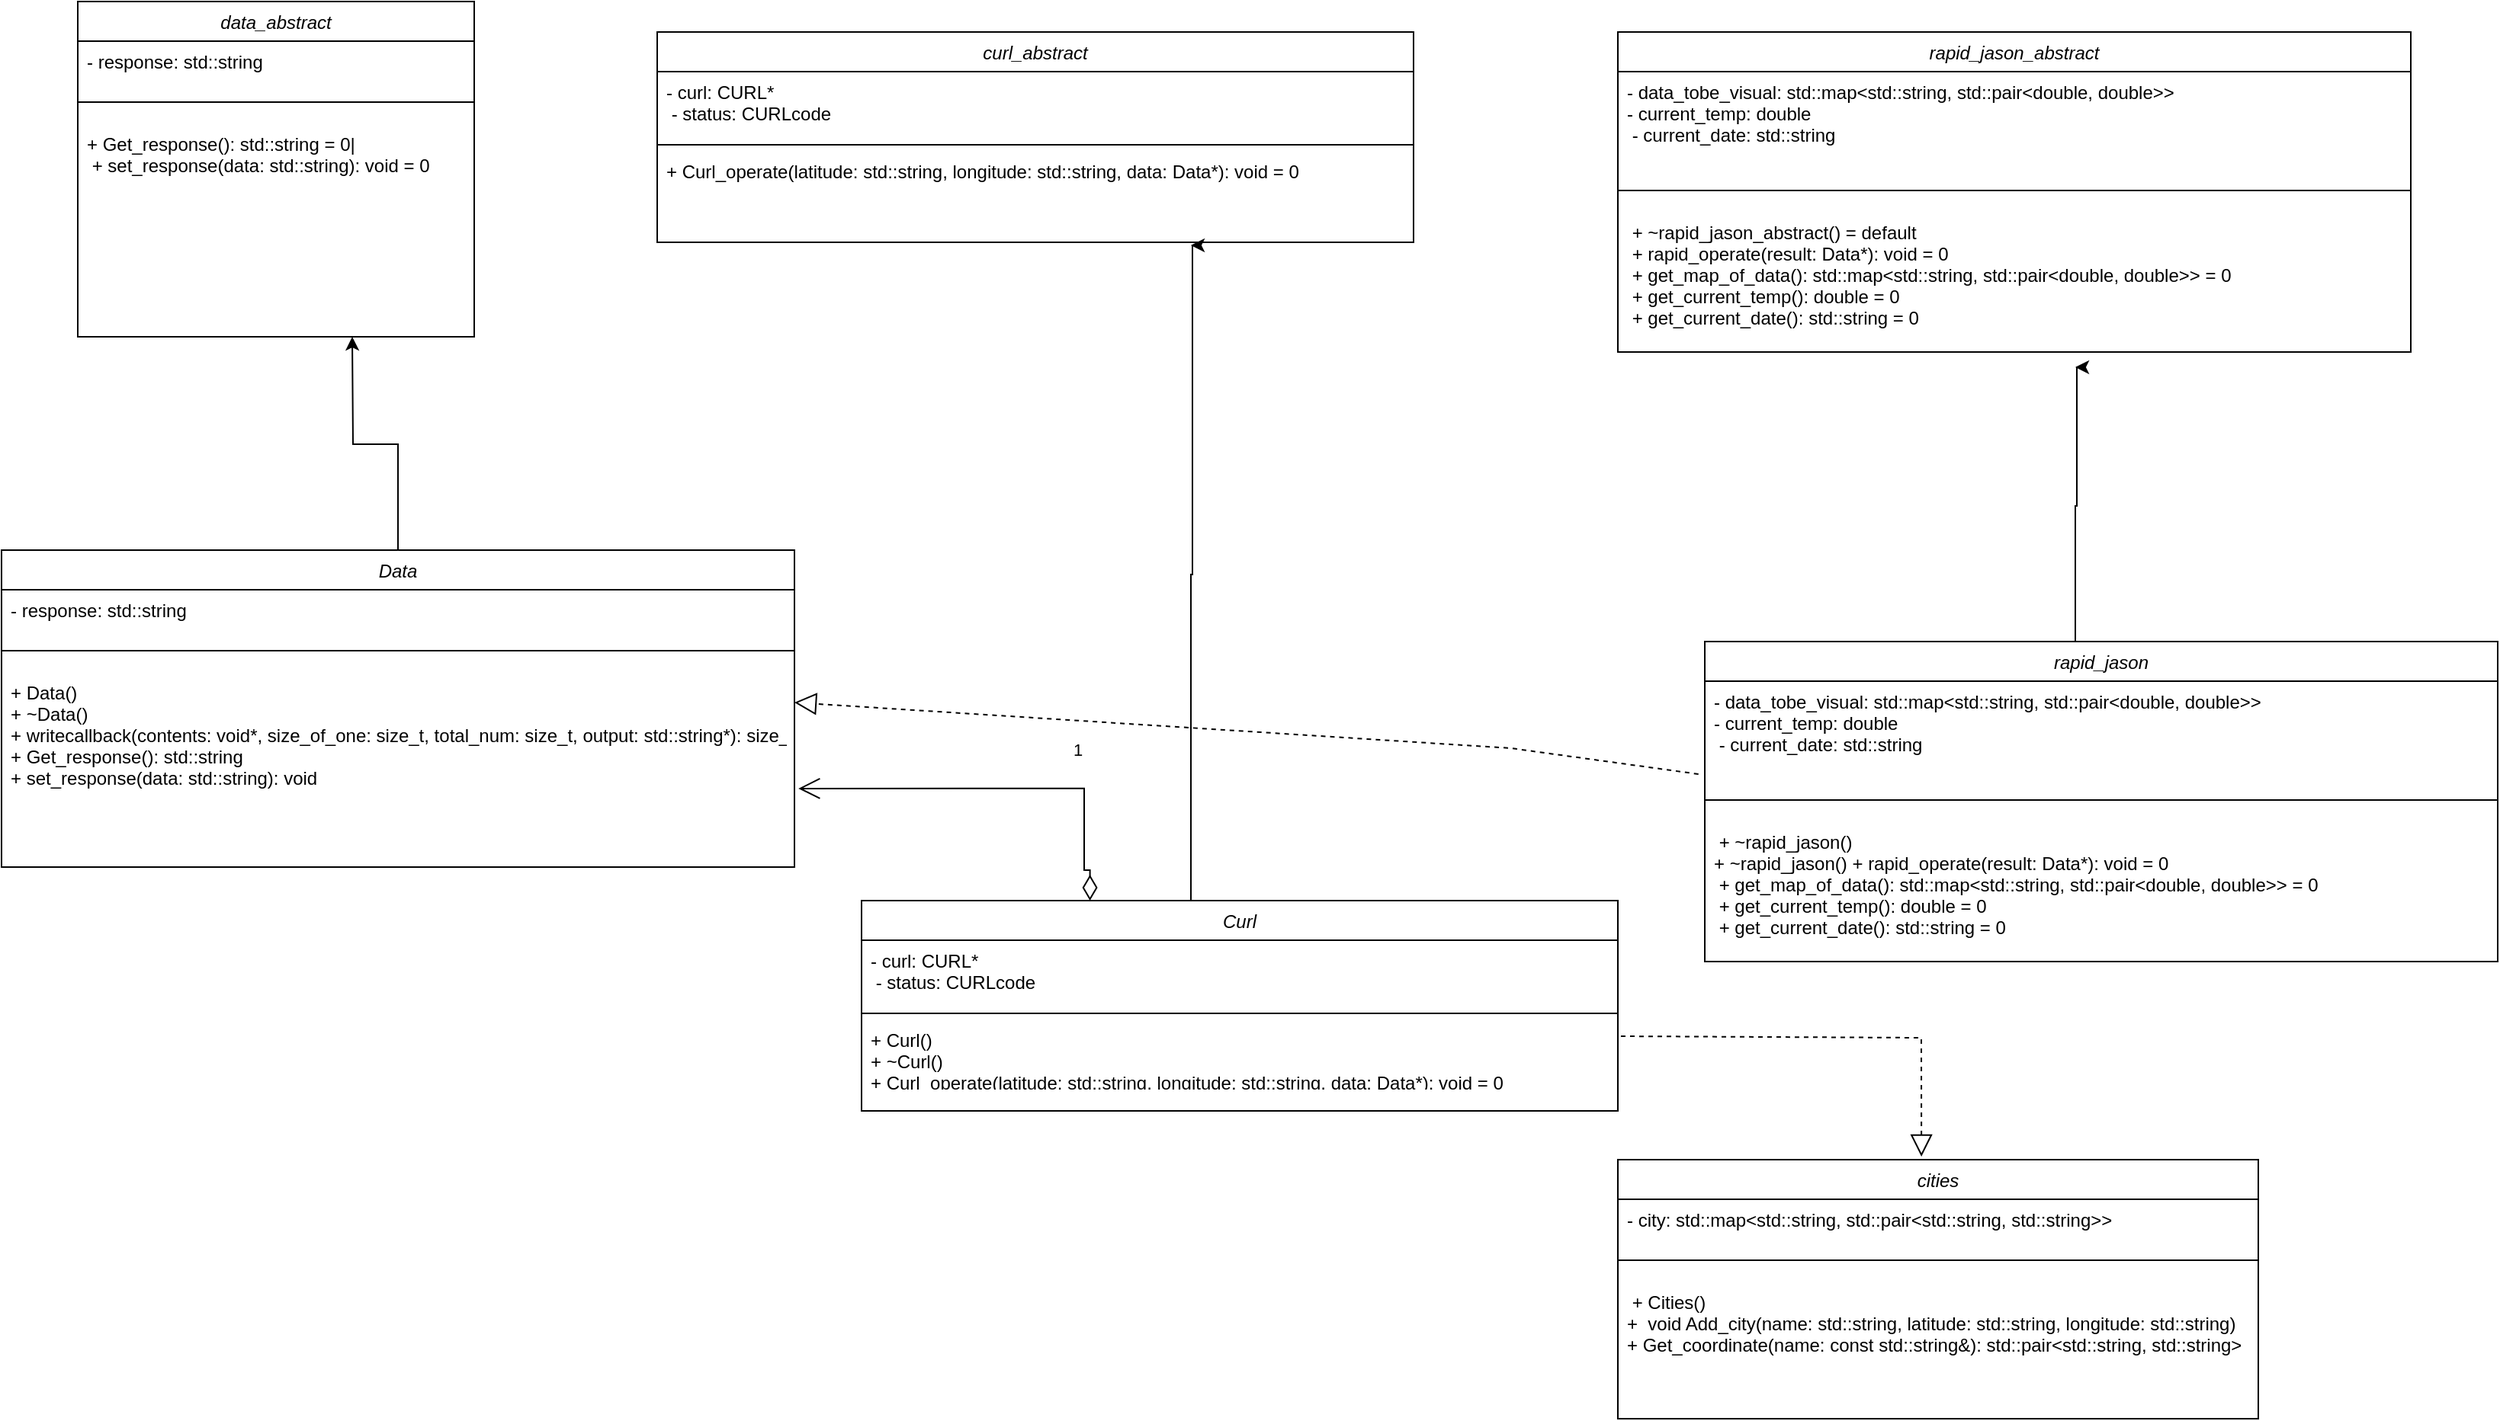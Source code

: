 <mxfile version="25.0.3">
  <diagram id="C5RBs43oDa-KdzZeNtuy" name="Page-1">
    <mxGraphModel dx="2189" dy="1964" grid="1" gridSize="10" guides="1" tooltips="1" connect="1" arrows="1" fold="1" page="1" pageScale="1" pageWidth="827" pageHeight="1169" math="0" shadow="0">
      <root>
        <mxCell id="WIyWlLk6GJQsqaUBKTNV-0" />
        <mxCell id="WIyWlLk6GJQsqaUBKTNV-1" parent="WIyWlLk6GJQsqaUBKTNV-0" />
        <mxCell id="ouwfueKj6tljwq0jm7fx-0" value="curl_abstract " style="swimlane;fontStyle=2;align=center;verticalAlign=top;childLayout=stackLayout;horizontal=1;startSize=26;horizontalStack=0;resizeParent=1;resizeLast=0;collapsible=1;marginBottom=0;rounded=0;shadow=0;strokeWidth=1;" vertex="1" parent="WIyWlLk6GJQsqaUBKTNV-1">
          <mxGeometry x="140" y="-180" width="496" height="138" as="geometry">
            <mxRectangle x="230" y="140" width="160" height="26" as="alternateBounds" />
          </mxGeometry>
        </mxCell>
        <mxCell id="ouwfueKj6tljwq0jm7fx-1" value="- curl: CURL* &#xa; - status: CURLcode " style="text;align=left;verticalAlign=top;spacingLeft=4;spacingRight=4;overflow=hidden;rotatable=0;points=[[0,0.5],[1,0.5]];portConstraint=eastwest;" vertex="1" parent="ouwfueKj6tljwq0jm7fx-0">
          <mxGeometry y="26" width="496" height="44" as="geometry" />
        </mxCell>
        <mxCell id="ouwfueKj6tljwq0jm7fx-4" value="" style="line;html=1;strokeWidth=1;align=left;verticalAlign=middle;spacingTop=-1;spacingLeft=3;spacingRight=3;rotatable=0;labelPosition=right;points=[];portConstraint=eastwest;" vertex="1" parent="ouwfueKj6tljwq0jm7fx-0">
          <mxGeometry y="70" width="496" height="8" as="geometry" />
        </mxCell>
        <mxCell id="ouwfueKj6tljwq0jm7fx-5" value="+ Curl_operate(latitude: std::string, longitude: std::string, data: Data*): void = 0" style="text;align=left;verticalAlign=top;spacingLeft=4;spacingRight=4;overflow=hidden;rotatable=0;points=[[0,0.5],[1,0.5]];portConstraint=eastwest;" vertex="1" parent="ouwfueKj6tljwq0jm7fx-0">
          <mxGeometry y="78" width="496" height="42" as="geometry" />
        </mxCell>
        <mxCell id="ouwfueKj6tljwq0jm7fx-6" value="cities" style="swimlane;fontStyle=2;align=center;verticalAlign=top;childLayout=stackLayout;horizontal=1;startSize=26;horizontalStack=0;resizeParent=1;resizeLast=0;collapsible=1;marginBottom=0;rounded=0;shadow=0;strokeWidth=1;" vertex="1" parent="WIyWlLk6GJQsqaUBKTNV-1">
          <mxGeometry x="770" y="560" width="420" height="170" as="geometry">
            <mxRectangle x="10" y="180" width="160" height="26" as="alternateBounds" />
          </mxGeometry>
        </mxCell>
        <mxCell id="ouwfueKj6tljwq0jm7fx-3" value="- city: std::map&lt;std::string, std::pair&lt;std::string, std::string&gt;&gt;" style="text;align=left;verticalAlign=top;spacingLeft=4;spacingRight=4;overflow=hidden;rotatable=0;points=[[0,0.5],[1,0.5]];portConstraint=eastwest;rounded=0;shadow=0;html=0;" vertex="1" parent="ouwfueKj6tljwq0jm7fx-6">
          <mxGeometry y="26" width="420" height="26" as="geometry" />
        </mxCell>
        <mxCell id="ouwfueKj6tljwq0jm7fx-10" value="" style="line;html=1;strokeWidth=1;align=left;verticalAlign=middle;spacingTop=-1;spacingLeft=3;spacingRight=3;rotatable=0;labelPosition=right;points=[];portConstraint=eastwest;" vertex="1" parent="ouwfueKj6tljwq0jm7fx-6">
          <mxGeometry y="52" width="420" height="28" as="geometry" />
        </mxCell>
        <mxCell id="ouwfueKj6tljwq0jm7fx-7" value=" + Cities() &#xa;+  void Add_city(name: std::string, latitude: std::string, longitude: std::string)&#xa;+ Get_coordinate(name: const std::string&amp;): std::pair&lt;std::string, std::string&gt; " style="text;align=left;verticalAlign=top;spacingLeft=4;spacingRight=4;overflow=hidden;rotatable=0;points=[[0,0.5],[1,0.5]];portConstraint=eastwest;" vertex="1" parent="ouwfueKj6tljwq0jm7fx-6">
          <mxGeometry y="80" width="420" height="64" as="geometry" />
        </mxCell>
        <mxCell id="ouwfueKj6tljwq0jm7fx-41" style="edgeStyle=orthogonalEdgeStyle;rounded=0;orthogonalLoop=1;jettySize=auto;html=1;" edge="1" parent="WIyWlLk6GJQsqaUBKTNV-1" source="ouwfueKj6tljwq0jm7fx-18">
          <mxGeometry relative="1" as="geometry">
            <mxPoint x="490" y="-40" as="targetPoint" />
            <Array as="points">
              <mxPoint x="490" y="176" />
              <mxPoint x="491" y="176" />
            </Array>
          </mxGeometry>
        </mxCell>
        <mxCell id="ouwfueKj6tljwq0jm7fx-18" value="Curl" style="swimlane;fontStyle=2;align=center;verticalAlign=top;childLayout=stackLayout;horizontal=1;startSize=26;horizontalStack=0;resizeParent=1;resizeLast=0;collapsible=1;marginBottom=0;rounded=0;shadow=0;strokeWidth=1;" vertex="1" parent="WIyWlLk6GJQsqaUBKTNV-1">
          <mxGeometry x="274" y="390" width="496" height="138" as="geometry">
            <mxRectangle x="230" y="140" width="160" height="26" as="alternateBounds" />
          </mxGeometry>
        </mxCell>
        <mxCell id="ouwfueKj6tljwq0jm7fx-19" value="- curl: CURL* &#xa; - status: CURLcode " style="text;align=left;verticalAlign=top;spacingLeft=4;spacingRight=4;overflow=hidden;rotatable=0;points=[[0,0.5],[1,0.5]];portConstraint=eastwest;" vertex="1" parent="ouwfueKj6tljwq0jm7fx-18">
          <mxGeometry y="26" width="496" height="44" as="geometry" />
        </mxCell>
        <mxCell id="ouwfueKj6tljwq0jm7fx-20" value="" style="line;html=1;strokeWidth=1;align=left;verticalAlign=middle;spacingTop=-1;spacingLeft=3;spacingRight=3;rotatable=0;labelPosition=right;points=[];portConstraint=eastwest;" vertex="1" parent="ouwfueKj6tljwq0jm7fx-18">
          <mxGeometry y="70" width="496" height="8" as="geometry" />
        </mxCell>
        <mxCell id="ouwfueKj6tljwq0jm7fx-21" value="+ Curl() &#xa;+ ~Curl() &#xa;+ Curl_operate(latitude: std::string, longitude: std::string, data: Data*): void = 0" style="text;align=left;verticalAlign=top;spacingLeft=4;spacingRight=4;overflow=hidden;rotatable=0;points=[[0,0.5],[1,0.5]];portConstraint=eastwest;" vertex="1" parent="ouwfueKj6tljwq0jm7fx-18">
          <mxGeometry y="78" width="496" height="42" as="geometry" />
        </mxCell>
        <mxCell id="ouwfueKj6tljwq0jm7fx-22" value="data_abstract " style="swimlane;fontStyle=2;align=center;verticalAlign=top;childLayout=stackLayout;horizontal=1;startSize=26;horizontalStack=0;resizeParent=1;resizeLast=0;collapsible=1;marginBottom=0;rounded=0;shadow=0;strokeWidth=1;" vertex="1" parent="WIyWlLk6GJQsqaUBKTNV-1">
          <mxGeometry x="-240" y="-200" width="260" height="220" as="geometry">
            <mxRectangle x="10" y="180" width="160" height="26" as="alternateBounds" />
          </mxGeometry>
        </mxCell>
        <mxCell id="ouwfueKj6tljwq0jm7fx-23" value="- response: std::string " style="text;align=left;verticalAlign=top;spacingLeft=4;spacingRight=4;overflow=hidden;rotatable=0;points=[[0,0.5],[1,0.5]];portConstraint=eastwest;rounded=0;shadow=0;html=0;" vertex="1" parent="ouwfueKj6tljwq0jm7fx-22">
          <mxGeometry y="26" width="260" height="26" as="geometry" />
        </mxCell>
        <mxCell id="ouwfueKj6tljwq0jm7fx-24" value="" style="line;html=1;strokeWidth=1;align=left;verticalAlign=middle;spacingTop=-1;spacingLeft=3;spacingRight=3;rotatable=0;labelPosition=right;points=[];portConstraint=eastwest;" vertex="1" parent="ouwfueKj6tljwq0jm7fx-22">
          <mxGeometry y="52" width="260" height="28" as="geometry" />
        </mxCell>
        <mxCell id="ouwfueKj6tljwq0jm7fx-25" value="+ Get_response(): std::string = 0|&#xa; + set_response(data: std::string): void = 0  " style="text;align=left;verticalAlign=top;spacingLeft=4;spacingRight=4;overflow=hidden;rotatable=0;points=[[0,0.5],[1,0.5]];portConstraint=eastwest;" vertex="1" parent="ouwfueKj6tljwq0jm7fx-22">
          <mxGeometry y="80" width="260" height="64" as="geometry" />
        </mxCell>
        <mxCell id="ouwfueKj6tljwq0jm7fx-42" style="edgeStyle=orthogonalEdgeStyle;rounded=0;orthogonalLoop=1;jettySize=auto;html=1;" edge="1" parent="WIyWlLk6GJQsqaUBKTNV-1" source="ouwfueKj6tljwq0jm7fx-26">
          <mxGeometry relative="1" as="geometry">
            <mxPoint x="-60" y="20" as="targetPoint" />
          </mxGeometry>
        </mxCell>
        <mxCell id="ouwfueKj6tljwq0jm7fx-26" value="Data" style="swimlane;fontStyle=2;align=center;verticalAlign=top;childLayout=stackLayout;horizontal=1;startSize=26;horizontalStack=0;resizeParent=1;resizeLast=0;collapsible=1;marginBottom=0;rounded=0;shadow=0;strokeWidth=1;" vertex="1" parent="WIyWlLk6GJQsqaUBKTNV-1">
          <mxGeometry x="-290" y="160" width="520" height="208" as="geometry">
            <mxRectangle x="10" y="180" width="160" height="26" as="alternateBounds" />
          </mxGeometry>
        </mxCell>
        <mxCell id="ouwfueKj6tljwq0jm7fx-27" value="- response: std::string " style="text;align=left;verticalAlign=top;spacingLeft=4;spacingRight=4;overflow=hidden;rotatable=0;points=[[0,0.5],[1,0.5]];portConstraint=eastwest;rounded=0;shadow=0;html=0;" vertex="1" parent="ouwfueKj6tljwq0jm7fx-26">
          <mxGeometry y="26" width="520" height="26" as="geometry" />
        </mxCell>
        <mxCell id="ouwfueKj6tljwq0jm7fx-28" value="" style="line;html=1;strokeWidth=1;align=left;verticalAlign=middle;spacingTop=-1;spacingLeft=3;spacingRight=3;rotatable=0;labelPosition=right;points=[];portConstraint=eastwest;" vertex="1" parent="ouwfueKj6tljwq0jm7fx-26">
          <mxGeometry y="52" width="520" height="28" as="geometry" />
        </mxCell>
        <mxCell id="ouwfueKj6tljwq0jm7fx-29" value="+ Data() &#xa;+ ~Data() &#xa;+ writecallback(contents: void*, size_of_one: size_t, total_num: size_t, output: std::string*): size_t &#xa;+ Get_response(): std::string &#xa;+ set_response(data: std::string): void" style="text;align=left;verticalAlign=top;spacingLeft=4;spacingRight=4;overflow=hidden;rotatable=0;points=[[0,0.5],[1,0.5]];portConstraint=eastwest;" vertex="1" parent="ouwfueKj6tljwq0jm7fx-26">
          <mxGeometry y="80" width="520" height="120" as="geometry" />
        </mxCell>
        <mxCell id="ouwfueKj6tljwq0jm7fx-31" value="rapid_jason_abstract  " style="swimlane;fontStyle=2;align=center;verticalAlign=top;childLayout=stackLayout;horizontal=1;startSize=26;horizontalStack=0;resizeParent=1;resizeLast=0;collapsible=1;marginBottom=0;rounded=0;shadow=0;strokeWidth=1;" vertex="1" parent="WIyWlLk6GJQsqaUBKTNV-1">
          <mxGeometry x="770" y="-180" width="520" height="210" as="geometry">
            <mxRectangle x="10" y="180" width="160" height="26" as="alternateBounds" />
          </mxGeometry>
        </mxCell>
        <mxCell id="ouwfueKj6tljwq0jm7fx-32" value="- data_tobe_visual: std::map&lt;std::string, std::pair&lt;double, double&gt;&gt; &#xa;- current_temp: double &#xa; - current_date: std::string" style="text;align=left;verticalAlign=top;spacingLeft=4;spacingRight=4;overflow=hidden;rotatable=0;points=[[0,0.5],[1,0.5]];portConstraint=eastwest;rounded=0;shadow=0;html=0;" vertex="1" parent="ouwfueKj6tljwq0jm7fx-31">
          <mxGeometry y="26" width="520" height="64" as="geometry" />
        </mxCell>
        <mxCell id="ouwfueKj6tljwq0jm7fx-33" value="" style="line;html=1;strokeWidth=1;align=left;verticalAlign=middle;spacingTop=-1;spacingLeft=3;spacingRight=3;rotatable=0;labelPosition=right;points=[];portConstraint=eastwest;" vertex="1" parent="ouwfueKj6tljwq0jm7fx-31">
          <mxGeometry y="90" width="520" height="28" as="geometry" />
        </mxCell>
        <mxCell id="ouwfueKj6tljwq0jm7fx-34" value=" + ~rapid_jason_abstract() = default &#xa; + rapid_operate(result: Data*): void = 0 &#xa; + get_map_of_data(): std::map&lt;std::string, std::pair&lt;double, double&gt;&gt; = 0 &#xa; + get_current_temp(): double = 0 &#xa; + get_current_date(): std::string = 0 " style="text;align=left;verticalAlign=top;spacingLeft=4;spacingRight=4;overflow=hidden;rotatable=0;points=[[0,0.5],[1,0.5]];portConstraint=eastwest;" vertex="1" parent="ouwfueKj6tljwq0jm7fx-31">
          <mxGeometry y="118" width="520" height="92" as="geometry" />
        </mxCell>
        <mxCell id="ouwfueKj6tljwq0jm7fx-40" style="edgeStyle=orthogonalEdgeStyle;rounded=0;orthogonalLoop=1;jettySize=auto;html=1;" edge="1" parent="WIyWlLk6GJQsqaUBKTNV-1" source="ouwfueKj6tljwq0jm7fx-35">
          <mxGeometry relative="1" as="geometry">
            <mxPoint x="1070" y="40" as="targetPoint" />
            <Array as="points">
              <mxPoint x="1070" y="131" />
              <mxPoint x="1071" y="131" />
            </Array>
          </mxGeometry>
        </mxCell>
        <mxCell id="ouwfueKj6tljwq0jm7fx-35" value="rapid_jason  " style="swimlane;fontStyle=2;align=center;verticalAlign=top;childLayout=stackLayout;horizontal=1;startSize=26;horizontalStack=0;resizeParent=1;resizeLast=0;collapsible=1;marginBottom=0;rounded=0;shadow=0;strokeWidth=1;" vertex="1" parent="WIyWlLk6GJQsqaUBKTNV-1">
          <mxGeometry x="827" y="220" width="520" height="210" as="geometry">
            <mxRectangle x="10" y="180" width="160" height="26" as="alternateBounds" />
          </mxGeometry>
        </mxCell>
        <mxCell id="ouwfueKj6tljwq0jm7fx-36" value="- data_tobe_visual: std::map&lt;std::string, std::pair&lt;double, double&gt;&gt; &#xa;- current_temp: double &#xa; - current_date: std::string" style="text;align=left;verticalAlign=top;spacingLeft=4;spacingRight=4;overflow=hidden;rotatable=0;points=[[0,0.5],[1,0.5]];portConstraint=eastwest;rounded=0;shadow=0;html=0;" vertex="1" parent="ouwfueKj6tljwq0jm7fx-35">
          <mxGeometry y="26" width="520" height="64" as="geometry" />
        </mxCell>
        <mxCell id="ouwfueKj6tljwq0jm7fx-37" value="" style="line;html=1;strokeWidth=1;align=left;verticalAlign=middle;spacingTop=-1;spacingLeft=3;spacingRight=3;rotatable=0;labelPosition=right;points=[];portConstraint=eastwest;" vertex="1" parent="ouwfueKj6tljwq0jm7fx-35">
          <mxGeometry y="90" width="520" height="28" as="geometry" />
        </mxCell>
        <mxCell id="ouwfueKj6tljwq0jm7fx-38" value=" + ~rapid_jason()&#xa;+ ~rapid_jason() + rapid_operate(result: Data*): void = 0 &#xa; + get_map_of_data(): std::map&lt;std::string, std::pair&lt;double, double&gt;&gt; = 0 &#xa; + get_current_temp(): double = 0 &#xa; + get_current_date(): std::string = 0 " style="text;align=left;verticalAlign=top;spacingLeft=4;spacingRight=4;overflow=hidden;rotatable=0;points=[[0,0.5],[1,0.5]];portConstraint=eastwest;" vertex="1" parent="ouwfueKj6tljwq0jm7fx-35">
          <mxGeometry y="118" width="520" height="92" as="geometry" />
        </mxCell>
        <mxCell id="ouwfueKj6tljwq0jm7fx-46" value="1" style="endArrow=open;html=1;endSize=12;startArrow=diamondThin;startSize=14;startFill=0;edgeStyle=orthogonalEdgeStyle;align=left;verticalAlign=bottom;rounded=0;entryX=1.005;entryY=0.637;entryDx=0;entryDy=0;entryPerimeter=0;exitX=0.302;exitY=0;exitDx=0;exitDy=0;exitPerimeter=0;" edge="1" parent="WIyWlLk6GJQsqaUBKTNV-1" source="ouwfueKj6tljwq0jm7fx-18" target="ouwfueKj6tljwq0jm7fx-29">
          <mxGeometry x="-0.352" y="-16" relative="1" as="geometry">
            <mxPoint x="130" y="520" as="sourcePoint" />
            <mxPoint x="290" y="520" as="targetPoint" />
            <Array as="points">
              <mxPoint x="424" y="370" />
              <mxPoint x="420" y="370" />
              <mxPoint x="420" y="316" />
            </Array>
            <mxPoint as="offset" />
          </mxGeometry>
        </mxCell>
        <mxCell id="ouwfueKj6tljwq0jm7fx-48" value="" style="endArrow=block;dashed=1;endFill=0;endSize=12;html=1;rounded=0;entryX=0.474;entryY=-0.012;entryDx=0;entryDy=0;entryPerimeter=0;exitX=1.004;exitY=0.262;exitDx=0;exitDy=0;exitPerimeter=0;" edge="1" parent="WIyWlLk6GJQsqaUBKTNV-1" source="ouwfueKj6tljwq0jm7fx-21" target="ouwfueKj6tljwq0jm7fx-6">
          <mxGeometry width="160" relative="1" as="geometry">
            <mxPoint x="490" y="590" as="sourcePoint" />
            <mxPoint x="650" y="590" as="targetPoint" />
            <Array as="points">
              <mxPoint x="969" y="480" />
            </Array>
          </mxGeometry>
        </mxCell>
        <mxCell id="ouwfueKj6tljwq0jm7fx-49" value="" style="endArrow=block;dashed=1;endFill=0;endSize=12;html=1;rounded=0;exitX=-0.008;exitY=0.953;exitDx=0;exitDy=0;exitPerimeter=0;" edge="1" parent="WIyWlLk6GJQsqaUBKTNV-1" source="ouwfueKj6tljwq0jm7fx-36">
          <mxGeometry width="160" relative="1" as="geometry">
            <mxPoint x="810" y="390" as="sourcePoint" />
            <mxPoint x="230" y="260" as="targetPoint" />
            <Array as="points">
              <mxPoint x="700" y="290" />
            </Array>
          </mxGeometry>
        </mxCell>
      </root>
    </mxGraphModel>
  </diagram>
</mxfile>
